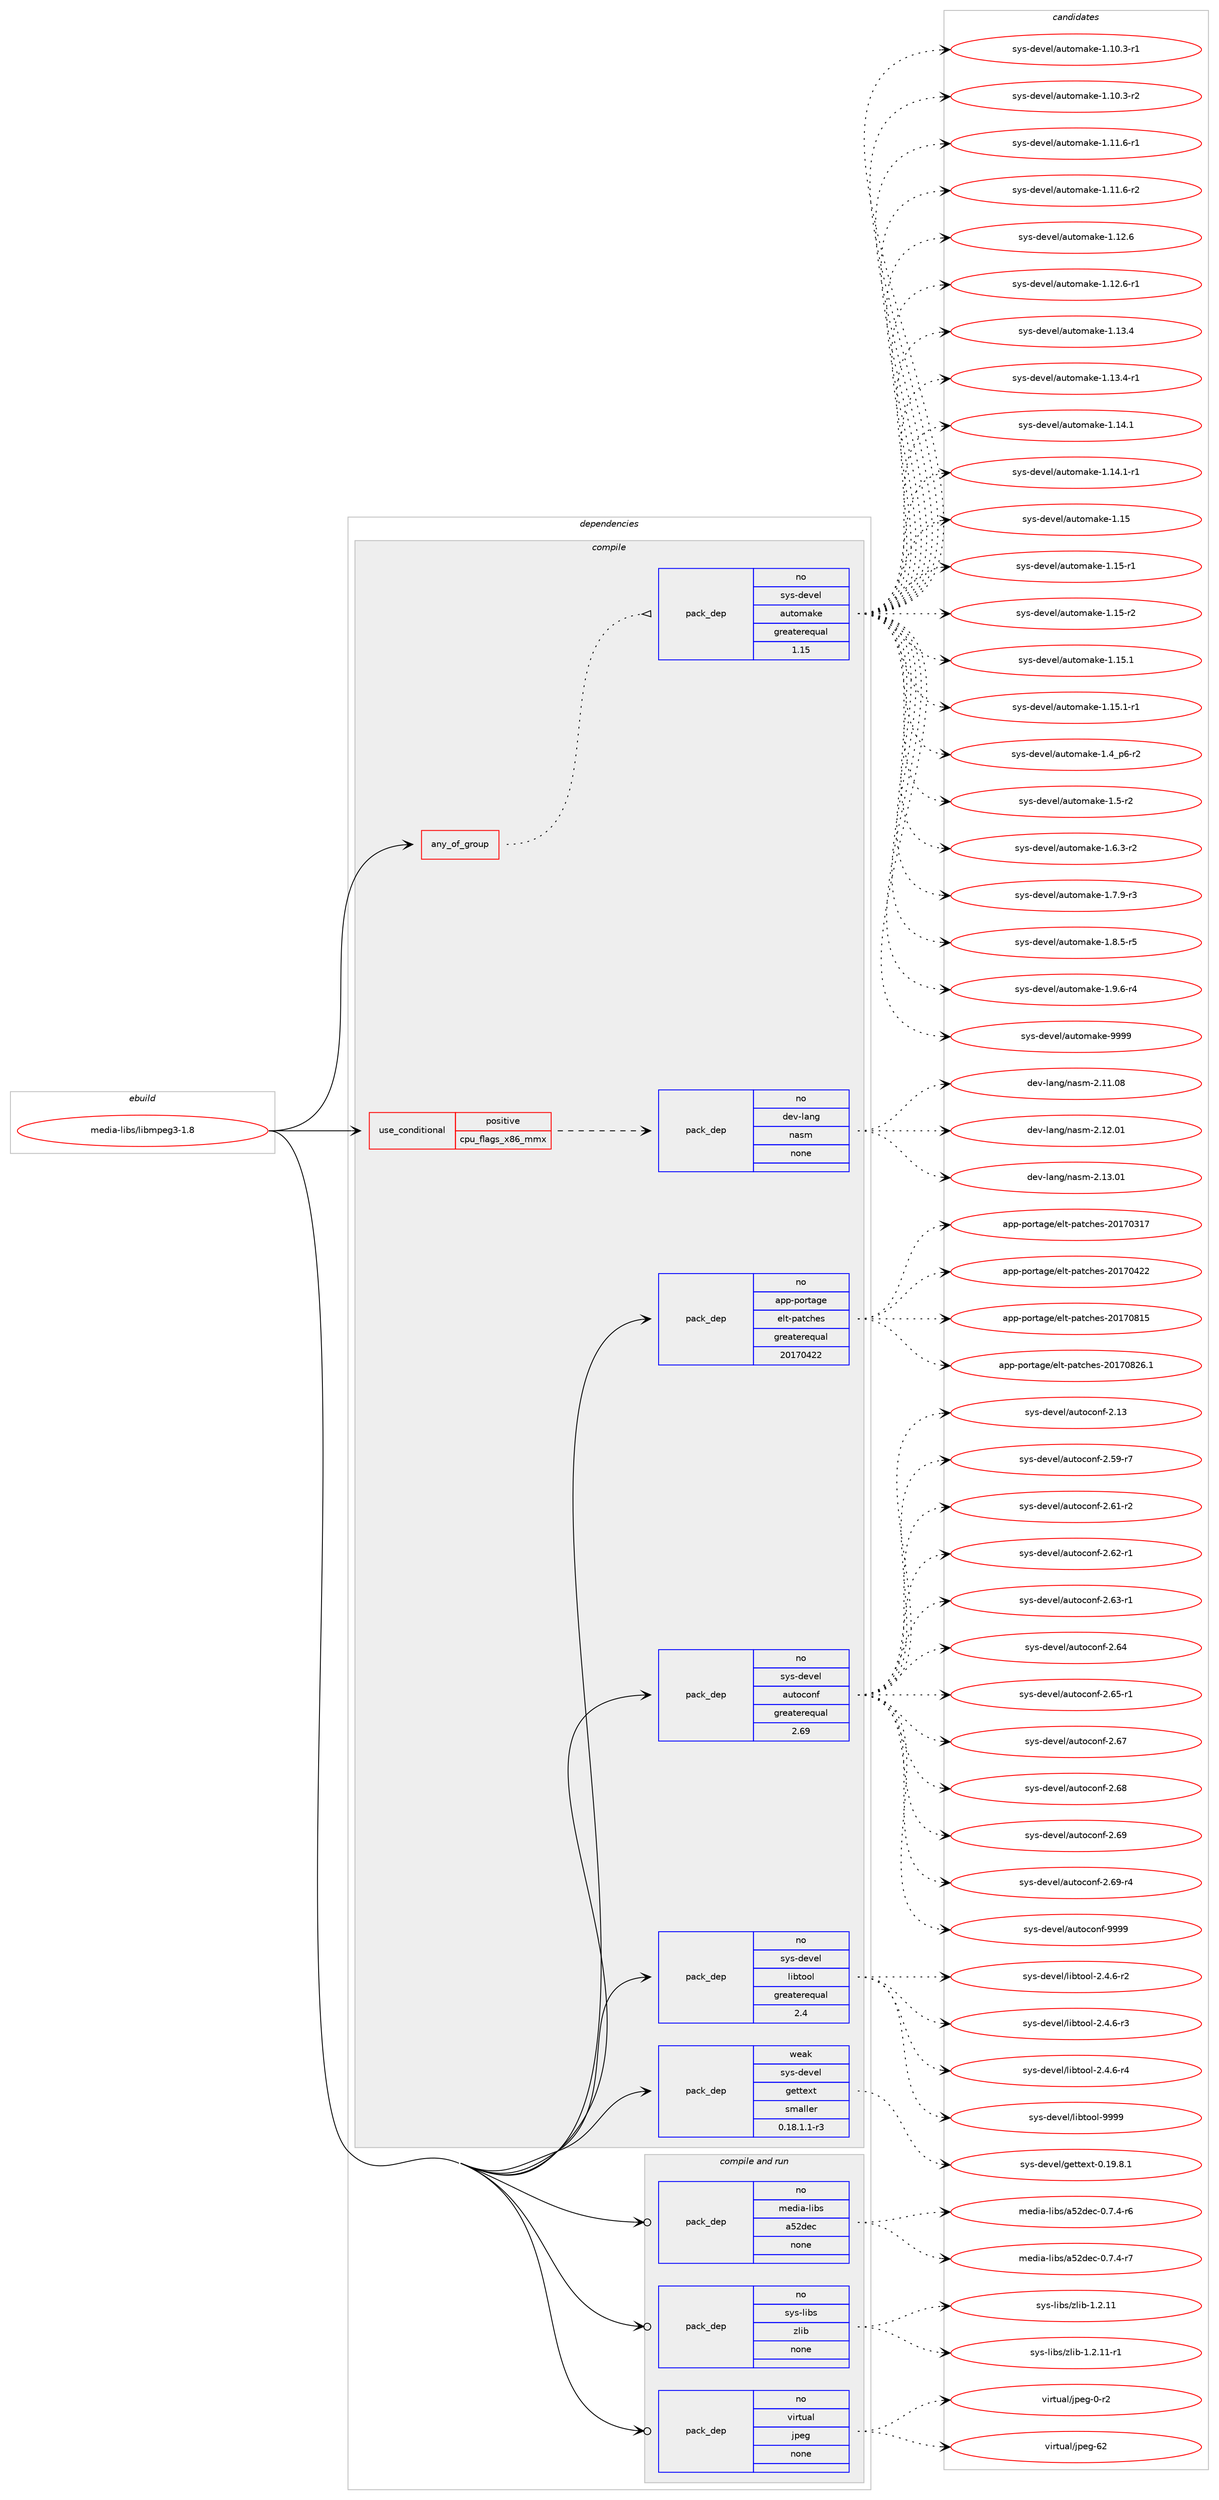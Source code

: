 digraph prolog {

# *************
# Graph options
# *************

newrank=true;
concentrate=true;
compound=true;
graph [rankdir=LR,fontname=Helvetica,fontsize=10,ranksep=1.5];#, ranksep=2.5, nodesep=0.2];
edge  [arrowhead=vee];
node  [fontname=Helvetica,fontsize=10];

# **********
# The ebuild
# **********

subgraph cluster_leftcol {
color=gray;
rank=same;
label=<<i>ebuild</i>>;
id [label="media-libs/libmpeg3-1.8", color=red, width=4, href="../media-libs/libmpeg3-1.8.svg"];
}

# ****************
# The dependencies
# ****************

subgraph cluster_midcol {
color=gray;
label=<<i>dependencies</i>>;
subgraph cluster_compile {
fillcolor="#eeeeee";
style=filled;
label=<<i>compile</i>>;
subgraph any5559 {
dependency364493 [label=<<TABLE BORDER="0" CELLBORDER="1" CELLSPACING="0" CELLPADDING="4"><TR><TD CELLPADDING="10">any_of_group</TD></TR></TABLE>>, shape=none, color=red];subgraph pack268932 {
dependency364494 [label=<<TABLE BORDER="0" CELLBORDER="1" CELLSPACING="0" CELLPADDING="4" WIDTH="220"><TR><TD ROWSPAN="6" CELLPADDING="30">pack_dep</TD></TR><TR><TD WIDTH="110">no</TD></TR><TR><TD>sys-devel</TD></TR><TR><TD>automake</TD></TR><TR><TD>greaterequal</TD></TR><TR><TD>1.15</TD></TR></TABLE>>, shape=none, color=blue];
}
dependency364493:e -> dependency364494:w [weight=20,style="dotted",arrowhead="oinv"];
}
id:e -> dependency364493:w [weight=20,style="solid",arrowhead="vee"];
subgraph cond89864 {
dependency364495 [label=<<TABLE BORDER="0" CELLBORDER="1" CELLSPACING="0" CELLPADDING="4"><TR><TD ROWSPAN="3" CELLPADDING="10">use_conditional</TD></TR><TR><TD>positive</TD></TR><TR><TD>cpu_flags_x86_mmx</TD></TR></TABLE>>, shape=none, color=red];
subgraph pack268933 {
dependency364496 [label=<<TABLE BORDER="0" CELLBORDER="1" CELLSPACING="0" CELLPADDING="4" WIDTH="220"><TR><TD ROWSPAN="6" CELLPADDING="30">pack_dep</TD></TR><TR><TD WIDTH="110">no</TD></TR><TR><TD>dev-lang</TD></TR><TR><TD>nasm</TD></TR><TR><TD>none</TD></TR><TR><TD></TD></TR></TABLE>>, shape=none, color=blue];
}
dependency364495:e -> dependency364496:w [weight=20,style="dashed",arrowhead="vee"];
}
id:e -> dependency364495:w [weight=20,style="solid",arrowhead="vee"];
subgraph pack268934 {
dependency364497 [label=<<TABLE BORDER="0" CELLBORDER="1" CELLSPACING="0" CELLPADDING="4" WIDTH="220"><TR><TD ROWSPAN="6" CELLPADDING="30">pack_dep</TD></TR><TR><TD WIDTH="110">no</TD></TR><TR><TD>app-portage</TD></TR><TR><TD>elt-patches</TD></TR><TR><TD>greaterequal</TD></TR><TR><TD>20170422</TD></TR></TABLE>>, shape=none, color=blue];
}
id:e -> dependency364497:w [weight=20,style="solid",arrowhead="vee"];
subgraph pack268935 {
dependency364498 [label=<<TABLE BORDER="0" CELLBORDER="1" CELLSPACING="0" CELLPADDING="4" WIDTH="220"><TR><TD ROWSPAN="6" CELLPADDING="30">pack_dep</TD></TR><TR><TD WIDTH="110">no</TD></TR><TR><TD>sys-devel</TD></TR><TR><TD>autoconf</TD></TR><TR><TD>greaterequal</TD></TR><TR><TD>2.69</TD></TR></TABLE>>, shape=none, color=blue];
}
id:e -> dependency364498:w [weight=20,style="solid",arrowhead="vee"];
subgraph pack268936 {
dependency364499 [label=<<TABLE BORDER="0" CELLBORDER="1" CELLSPACING="0" CELLPADDING="4" WIDTH="220"><TR><TD ROWSPAN="6" CELLPADDING="30">pack_dep</TD></TR><TR><TD WIDTH="110">no</TD></TR><TR><TD>sys-devel</TD></TR><TR><TD>libtool</TD></TR><TR><TD>greaterequal</TD></TR><TR><TD>2.4</TD></TR></TABLE>>, shape=none, color=blue];
}
id:e -> dependency364499:w [weight=20,style="solid",arrowhead="vee"];
subgraph pack268937 {
dependency364500 [label=<<TABLE BORDER="0" CELLBORDER="1" CELLSPACING="0" CELLPADDING="4" WIDTH="220"><TR><TD ROWSPAN="6" CELLPADDING="30">pack_dep</TD></TR><TR><TD WIDTH="110">weak</TD></TR><TR><TD>sys-devel</TD></TR><TR><TD>gettext</TD></TR><TR><TD>smaller</TD></TR><TR><TD>0.18.1.1-r3</TD></TR></TABLE>>, shape=none, color=blue];
}
id:e -> dependency364500:w [weight=20,style="solid",arrowhead="vee"];
}
subgraph cluster_compileandrun {
fillcolor="#eeeeee";
style=filled;
label=<<i>compile and run</i>>;
subgraph pack268938 {
dependency364501 [label=<<TABLE BORDER="0" CELLBORDER="1" CELLSPACING="0" CELLPADDING="4" WIDTH="220"><TR><TD ROWSPAN="6" CELLPADDING="30">pack_dep</TD></TR><TR><TD WIDTH="110">no</TD></TR><TR><TD>media-libs</TD></TR><TR><TD>a52dec</TD></TR><TR><TD>none</TD></TR><TR><TD></TD></TR></TABLE>>, shape=none, color=blue];
}
id:e -> dependency364501:w [weight=20,style="solid",arrowhead="odotvee"];
subgraph pack268939 {
dependency364502 [label=<<TABLE BORDER="0" CELLBORDER="1" CELLSPACING="0" CELLPADDING="4" WIDTH="220"><TR><TD ROWSPAN="6" CELLPADDING="30">pack_dep</TD></TR><TR><TD WIDTH="110">no</TD></TR><TR><TD>sys-libs</TD></TR><TR><TD>zlib</TD></TR><TR><TD>none</TD></TR><TR><TD></TD></TR></TABLE>>, shape=none, color=blue];
}
id:e -> dependency364502:w [weight=20,style="solid",arrowhead="odotvee"];
subgraph pack268940 {
dependency364503 [label=<<TABLE BORDER="0" CELLBORDER="1" CELLSPACING="0" CELLPADDING="4" WIDTH="220"><TR><TD ROWSPAN="6" CELLPADDING="30">pack_dep</TD></TR><TR><TD WIDTH="110">no</TD></TR><TR><TD>virtual</TD></TR><TR><TD>jpeg</TD></TR><TR><TD>none</TD></TR><TR><TD></TD></TR></TABLE>>, shape=none, color=blue];
}
id:e -> dependency364503:w [weight=20,style="solid",arrowhead="odotvee"];
}
subgraph cluster_run {
fillcolor="#eeeeee";
style=filled;
label=<<i>run</i>>;
}
}

# **************
# The candidates
# **************

subgraph cluster_choices {
rank=same;
color=gray;
label=<<i>candidates</i>>;

subgraph choice268932 {
color=black;
nodesep=1;
choice11512111545100101118101108479711711611110997107101454946494846514511449 [label="sys-devel/automake-1.10.3-r1", color=red, width=4,href="../sys-devel/automake-1.10.3-r1.svg"];
choice11512111545100101118101108479711711611110997107101454946494846514511450 [label="sys-devel/automake-1.10.3-r2", color=red, width=4,href="../sys-devel/automake-1.10.3-r2.svg"];
choice11512111545100101118101108479711711611110997107101454946494946544511449 [label="sys-devel/automake-1.11.6-r1", color=red, width=4,href="../sys-devel/automake-1.11.6-r1.svg"];
choice11512111545100101118101108479711711611110997107101454946494946544511450 [label="sys-devel/automake-1.11.6-r2", color=red, width=4,href="../sys-devel/automake-1.11.6-r2.svg"];
choice1151211154510010111810110847971171161111099710710145494649504654 [label="sys-devel/automake-1.12.6", color=red, width=4,href="../sys-devel/automake-1.12.6.svg"];
choice11512111545100101118101108479711711611110997107101454946495046544511449 [label="sys-devel/automake-1.12.6-r1", color=red, width=4,href="../sys-devel/automake-1.12.6-r1.svg"];
choice1151211154510010111810110847971171161111099710710145494649514652 [label="sys-devel/automake-1.13.4", color=red, width=4,href="../sys-devel/automake-1.13.4.svg"];
choice11512111545100101118101108479711711611110997107101454946495146524511449 [label="sys-devel/automake-1.13.4-r1", color=red, width=4,href="../sys-devel/automake-1.13.4-r1.svg"];
choice1151211154510010111810110847971171161111099710710145494649524649 [label="sys-devel/automake-1.14.1", color=red, width=4,href="../sys-devel/automake-1.14.1.svg"];
choice11512111545100101118101108479711711611110997107101454946495246494511449 [label="sys-devel/automake-1.14.1-r1", color=red, width=4,href="../sys-devel/automake-1.14.1-r1.svg"];
choice115121115451001011181011084797117116111109971071014549464953 [label="sys-devel/automake-1.15", color=red, width=4,href="../sys-devel/automake-1.15.svg"];
choice1151211154510010111810110847971171161111099710710145494649534511449 [label="sys-devel/automake-1.15-r1", color=red, width=4,href="../sys-devel/automake-1.15-r1.svg"];
choice1151211154510010111810110847971171161111099710710145494649534511450 [label="sys-devel/automake-1.15-r2", color=red, width=4,href="../sys-devel/automake-1.15-r2.svg"];
choice1151211154510010111810110847971171161111099710710145494649534649 [label="sys-devel/automake-1.15.1", color=red, width=4,href="../sys-devel/automake-1.15.1.svg"];
choice11512111545100101118101108479711711611110997107101454946495346494511449 [label="sys-devel/automake-1.15.1-r1", color=red, width=4,href="../sys-devel/automake-1.15.1-r1.svg"];
choice115121115451001011181011084797117116111109971071014549465295112544511450 [label="sys-devel/automake-1.4_p6-r2", color=red, width=4,href="../sys-devel/automake-1.4_p6-r2.svg"];
choice11512111545100101118101108479711711611110997107101454946534511450 [label="sys-devel/automake-1.5-r2", color=red, width=4,href="../sys-devel/automake-1.5-r2.svg"];
choice115121115451001011181011084797117116111109971071014549465446514511450 [label="sys-devel/automake-1.6.3-r2", color=red, width=4,href="../sys-devel/automake-1.6.3-r2.svg"];
choice115121115451001011181011084797117116111109971071014549465546574511451 [label="sys-devel/automake-1.7.9-r3", color=red, width=4,href="../sys-devel/automake-1.7.9-r3.svg"];
choice115121115451001011181011084797117116111109971071014549465646534511453 [label="sys-devel/automake-1.8.5-r5", color=red, width=4,href="../sys-devel/automake-1.8.5-r5.svg"];
choice115121115451001011181011084797117116111109971071014549465746544511452 [label="sys-devel/automake-1.9.6-r4", color=red, width=4,href="../sys-devel/automake-1.9.6-r4.svg"];
choice115121115451001011181011084797117116111109971071014557575757 [label="sys-devel/automake-9999", color=red, width=4,href="../sys-devel/automake-9999.svg"];
dependency364494:e -> choice11512111545100101118101108479711711611110997107101454946494846514511449:w [style=dotted,weight="100"];
dependency364494:e -> choice11512111545100101118101108479711711611110997107101454946494846514511450:w [style=dotted,weight="100"];
dependency364494:e -> choice11512111545100101118101108479711711611110997107101454946494946544511449:w [style=dotted,weight="100"];
dependency364494:e -> choice11512111545100101118101108479711711611110997107101454946494946544511450:w [style=dotted,weight="100"];
dependency364494:e -> choice1151211154510010111810110847971171161111099710710145494649504654:w [style=dotted,weight="100"];
dependency364494:e -> choice11512111545100101118101108479711711611110997107101454946495046544511449:w [style=dotted,weight="100"];
dependency364494:e -> choice1151211154510010111810110847971171161111099710710145494649514652:w [style=dotted,weight="100"];
dependency364494:e -> choice11512111545100101118101108479711711611110997107101454946495146524511449:w [style=dotted,weight="100"];
dependency364494:e -> choice1151211154510010111810110847971171161111099710710145494649524649:w [style=dotted,weight="100"];
dependency364494:e -> choice11512111545100101118101108479711711611110997107101454946495246494511449:w [style=dotted,weight="100"];
dependency364494:e -> choice115121115451001011181011084797117116111109971071014549464953:w [style=dotted,weight="100"];
dependency364494:e -> choice1151211154510010111810110847971171161111099710710145494649534511449:w [style=dotted,weight="100"];
dependency364494:e -> choice1151211154510010111810110847971171161111099710710145494649534511450:w [style=dotted,weight="100"];
dependency364494:e -> choice1151211154510010111810110847971171161111099710710145494649534649:w [style=dotted,weight="100"];
dependency364494:e -> choice11512111545100101118101108479711711611110997107101454946495346494511449:w [style=dotted,weight="100"];
dependency364494:e -> choice115121115451001011181011084797117116111109971071014549465295112544511450:w [style=dotted,weight="100"];
dependency364494:e -> choice11512111545100101118101108479711711611110997107101454946534511450:w [style=dotted,weight="100"];
dependency364494:e -> choice115121115451001011181011084797117116111109971071014549465446514511450:w [style=dotted,weight="100"];
dependency364494:e -> choice115121115451001011181011084797117116111109971071014549465546574511451:w [style=dotted,weight="100"];
dependency364494:e -> choice115121115451001011181011084797117116111109971071014549465646534511453:w [style=dotted,weight="100"];
dependency364494:e -> choice115121115451001011181011084797117116111109971071014549465746544511452:w [style=dotted,weight="100"];
dependency364494:e -> choice115121115451001011181011084797117116111109971071014557575757:w [style=dotted,weight="100"];
}
subgraph choice268933 {
color=black;
nodesep=1;
choice100101118451089711010347110971151094550464949464856 [label="dev-lang/nasm-2.11.08", color=red, width=4,href="../dev-lang/nasm-2.11.08.svg"];
choice100101118451089711010347110971151094550464950464849 [label="dev-lang/nasm-2.12.01", color=red, width=4,href="../dev-lang/nasm-2.12.01.svg"];
choice100101118451089711010347110971151094550464951464849 [label="dev-lang/nasm-2.13.01", color=red, width=4,href="../dev-lang/nasm-2.13.01.svg"];
dependency364496:e -> choice100101118451089711010347110971151094550464949464856:w [style=dotted,weight="100"];
dependency364496:e -> choice100101118451089711010347110971151094550464950464849:w [style=dotted,weight="100"];
dependency364496:e -> choice100101118451089711010347110971151094550464951464849:w [style=dotted,weight="100"];
}
subgraph choice268934 {
color=black;
nodesep=1;
choice97112112451121111141169710310147101108116451129711699104101115455048495548514955 [label="app-portage/elt-patches-20170317", color=red, width=4,href="../app-portage/elt-patches-20170317.svg"];
choice97112112451121111141169710310147101108116451129711699104101115455048495548525050 [label="app-portage/elt-patches-20170422", color=red, width=4,href="../app-portage/elt-patches-20170422.svg"];
choice97112112451121111141169710310147101108116451129711699104101115455048495548564953 [label="app-portage/elt-patches-20170815", color=red, width=4,href="../app-portage/elt-patches-20170815.svg"];
choice971121124511211111411697103101471011081164511297116991041011154550484955485650544649 [label="app-portage/elt-patches-20170826.1", color=red, width=4,href="../app-portage/elt-patches-20170826.1.svg"];
dependency364497:e -> choice97112112451121111141169710310147101108116451129711699104101115455048495548514955:w [style=dotted,weight="100"];
dependency364497:e -> choice97112112451121111141169710310147101108116451129711699104101115455048495548525050:w [style=dotted,weight="100"];
dependency364497:e -> choice97112112451121111141169710310147101108116451129711699104101115455048495548564953:w [style=dotted,weight="100"];
dependency364497:e -> choice971121124511211111411697103101471011081164511297116991041011154550484955485650544649:w [style=dotted,weight="100"];
}
subgraph choice268935 {
color=black;
nodesep=1;
choice115121115451001011181011084797117116111991111101024550464951 [label="sys-devel/autoconf-2.13", color=red, width=4,href="../sys-devel/autoconf-2.13.svg"];
choice1151211154510010111810110847971171161119911111010245504653574511455 [label="sys-devel/autoconf-2.59-r7", color=red, width=4,href="../sys-devel/autoconf-2.59-r7.svg"];
choice1151211154510010111810110847971171161119911111010245504654494511450 [label="sys-devel/autoconf-2.61-r2", color=red, width=4,href="../sys-devel/autoconf-2.61-r2.svg"];
choice1151211154510010111810110847971171161119911111010245504654504511449 [label="sys-devel/autoconf-2.62-r1", color=red, width=4,href="../sys-devel/autoconf-2.62-r1.svg"];
choice1151211154510010111810110847971171161119911111010245504654514511449 [label="sys-devel/autoconf-2.63-r1", color=red, width=4,href="../sys-devel/autoconf-2.63-r1.svg"];
choice115121115451001011181011084797117116111991111101024550465452 [label="sys-devel/autoconf-2.64", color=red, width=4,href="../sys-devel/autoconf-2.64.svg"];
choice1151211154510010111810110847971171161119911111010245504654534511449 [label="sys-devel/autoconf-2.65-r1", color=red, width=4,href="../sys-devel/autoconf-2.65-r1.svg"];
choice115121115451001011181011084797117116111991111101024550465455 [label="sys-devel/autoconf-2.67", color=red, width=4,href="../sys-devel/autoconf-2.67.svg"];
choice115121115451001011181011084797117116111991111101024550465456 [label="sys-devel/autoconf-2.68", color=red, width=4,href="../sys-devel/autoconf-2.68.svg"];
choice115121115451001011181011084797117116111991111101024550465457 [label="sys-devel/autoconf-2.69", color=red, width=4,href="../sys-devel/autoconf-2.69.svg"];
choice1151211154510010111810110847971171161119911111010245504654574511452 [label="sys-devel/autoconf-2.69-r4", color=red, width=4,href="../sys-devel/autoconf-2.69-r4.svg"];
choice115121115451001011181011084797117116111991111101024557575757 [label="sys-devel/autoconf-9999", color=red, width=4,href="../sys-devel/autoconf-9999.svg"];
dependency364498:e -> choice115121115451001011181011084797117116111991111101024550464951:w [style=dotted,weight="100"];
dependency364498:e -> choice1151211154510010111810110847971171161119911111010245504653574511455:w [style=dotted,weight="100"];
dependency364498:e -> choice1151211154510010111810110847971171161119911111010245504654494511450:w [style=dotted,weight="100"];
dependency364498:e -> choice1151211154510010111810110847971171161119911111010245504654504511449:w [style=dotted,weight="100"];
dependency364498:e -> choice1151211154510010111810110847971171161119911111010245504654514511449:w [style=dotted,weight="100"];
dependency364498:e -> choice115121115451001011181011084797117116111991111101024550465452:w [style=dotted,weight="100"];
dependency364498:e -> choice1151211154510010111810110847971171161119911111010245504654534511449:w [style=dotted,weight="100"];
dependency364498:e -> choice115121115451001011181011084797117116111991111101024550465455:w [style=dotted,weight="100"];
dependency364498:e -> choice115121115451001011181011084797117116111991111101024550465456:w [style=dotted,weight="100"];
dependency364498:e -> choice115121115451001011181011084797117116111991111101024550465457:w [style=dotted,weight="100"];
dependency364498:e -> choice1151211154510010111810110847971171161119911111010245504654574511452:w [style=dotted,weight="100"];
dependency364498:e -> choice115121115451001011181011084797117116111991111101024557575757:w [style=dotted,weight="100"];
}
subgraph choice268936 {
color=black;
nodesep=1;
choice1151211154510010111810110847108105981161111111084550465246544511450 [label="sys-devel/libtool-2.4.6-r2", color=red, width=4,href="../sys-devel/libtool-2.4.6-r2.svg"];
choice1151211154510010111810110847108105981161111111084550465246544511451 [label="sys-devel/libtool-2.4.6-r3", color=red, width=4,href="../sys-devel/libtool-2.4.6-r3.svg"];
choice1151211154510010111810110847108105981161111111084550465246544511452 [label="sys-devel/libtool-2.4.6-r4", color=red, width=4,href="../sys-devel/libtool-2.4.6-r4.svg"];
choice1151211154510010111810110847108105981161111111084557575757 [label="sys-devel/libtool-9999", color=red, width=4,href="../sys-devel/libtool-9999.svg"];
dependency364499:e -> choice1151211154510010111810110847108105981161111111084550465246544511450:w [style=dotted,weight="100"];
dependency364499:e -> choice1151211154510010111810110847108105981161111111084550465246544511451:w [style=dotted,weight="100"];
dependency364499:e -> choice1151211154510010111810110847108105981161111111084550465246544511452:w [style=dotted,weight="100"];
dependency364499:e -> choice1151211154510010111810110847108105981161111111084557575757:w [style=dotted,weight="100"];
}
subgraph choice268937 {
color=black;
nodesep=1;
choice1151211154510010111810110847103101116116101120116454846495746564649 [label="sys-devel/gettext-0.19.8.1", color=red, width=4,href="../sys-devel/gettext-0.19.8.1.svg"];
dependency364500:e -> choice1151211154510010111810110847103101116116101120116454846495746564649:w [style=dotted,weight="100"];
}
subgraph choice268938 {
color=black;
nodesep=1;
choice10910110010597451081059811547975350100101994548465546524511454 [label="media-libs/a52dec-0.7.4-r6", color=red, width=4,href="../media-libs/a52dec-0.7.4-r6.svg"];
choice10910110010597451081059811547975350100101994548465546524511455 [label="media-libs/a52dec-0.7.4-r7", color=red, width=4,href="../media-libs/a52dec-0.7.4-r7.svg"];
dependency364501:e -> choice10910110010597451081059811547975350100101994548465546524511454:w [style=dotted,weight="100"];
dependency364501:e -> choice10910110010597451081059811547975350100101994548465546524511455:w [style=dotted,weight="100"];
}
subgraph choice268939 {
color=black;
nodesep=1;
choice1151211154510810598115471221081059845494650464949 [label="sys-libs/zlib-1.2.11", color=red, width=4,href="../sys-libs/zlib-1.2.11.svg"];
choice11512111545108105981154712210810598454946504649494511449 [label="sys-libs/zlib-1.2.11-r1", color=red, width=4,href="../sys-libs/zlib-1.2.11-r1.svg"];
dependency364502:e -> choice1151211154510810598115471221081059845494650464949:w [style=dotted,weight="100"];
dependency364502:e -> choice11512111545108105981154712210810598454946504649494511449:w [style=dotted,weight="100"];
}
subgraph choice268940 {
color=black;
nodesep=1;
choice118105114116117971084710611210110345484511450 [label="virtual/jpeg-0-r2", color=red, width=4,href="../virtual/jpeg-0-r2.svg"];
choice1181051141161179710847106112101103455450 [label="virtual/jpeg-62", color=red, width=4,href="../virtual/jpeg-62.svg"];
dependency364503:e -> choice118105114116117971084710611210110345484511450:w [style=dotted,weight="100"];
dependency364503:e -> choice1181051141161179710847106112101103455450:w [style=dotted,weight="100"];
}
}

}
